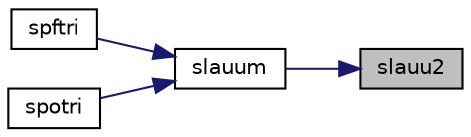 digraph "slauu2"
{
 // LATEX_PDF_SIZE
  edge [fontname="Helvetica",fontsize="10",labelfontname="Helvetica",labelfontsize="10"];
  node [fontname="Helvetica",fontsize="10",shape=record];
  rankdir="RL";
  Node1 [label="slauu2",height=0.2,width=0.4,color="black", fillcolor="grey75", style="filled", fontcolor="black",tooltip="SLAUU2 computes the product UUH or LHL, where U and L are upper or lower triangular matrices (unblock..."];
  Node1 -> Node2 [dir="back",color="midnightblue",fontsize="10",style="solid",fontname="Helvetica"];
  Node2 [label="slauum",height=0.2,width=0.4,color="black", fillcolor="white", style="filled",URL="$slauum_8f.html#aceb0f315c5980f55be51e76ba24c74c7",tooltip="SLAUUM computes the product UUH or LHL, where U and L are upper or lower triangular matrices (blocked..."];
  Node2 -> Node3 [dir="back",color="midnightblue",fontsize="10",style="solid",fontname="Helvetica"];
  Node3 [label="spftri",height=0.2,width=0.4,color="black", fillcolor="white", style="filled",URL="$spftri_8f.html#a92e24af75cffad6eeac49636b124571f",tooltip="SPFTRI"];
  Node2 -> Node4 [dir="back",color="midnightblue",fontsize="10",style="solid",fontname="Helvetica"];
  Node4 [label="spotri",height=0.2,width=0.4,color="black", fillcolor="white", style="filled",URL="$spotri_8f.html#a4c381894bb34b1583fcc0dceafc5bea1",tooltip="SPOTRI"];
}
